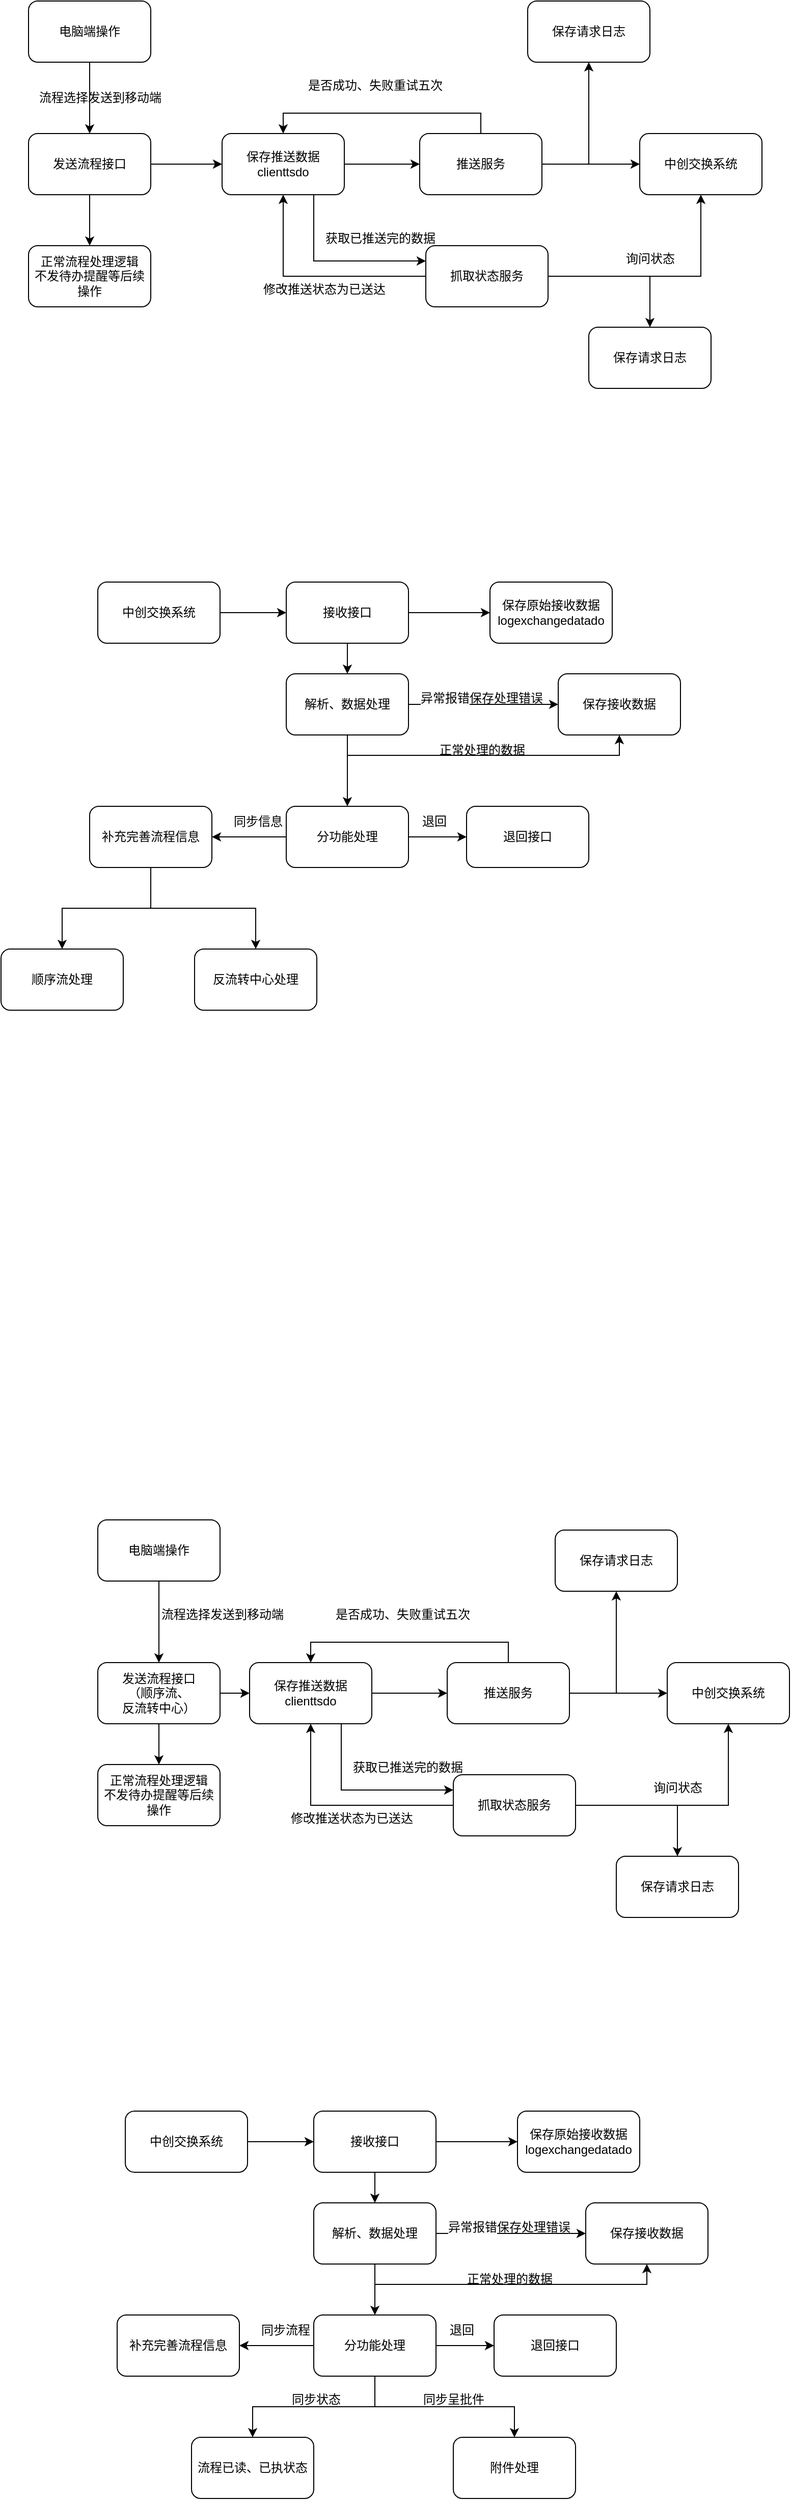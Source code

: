 <mxfile version="23.1.5" type="github">
  <diagram name="第 1 页" id="dwYOAPRFAbXnTIJdFP2D">
    <mxGraphModel dx="1034" dy="1661" grid="1" gridSize="10" guides="1" tooltips="1" connect="1" arrows="1" fold="1" page="1" pageScale="1" pageWidth="827" pageHeight="1169" math="0" shadow="0">
      <root>
        <mxCell id="0" />
        <mxCell id="1" parent="0" />
        <mxCell id="w_-Rmg408Bc-ehyTXncQ-9" style="edgeStyle=orthogonalEdgeStyle;rounded=0;orthogonalLoop=1;jettySize=auto;html=1;exitX=1;exitY=0.5;exitDx=0;exitDy=0;entryX=0;entryY=0.5;entryDx=0;entryDy=0;" edge="1" parent="1" source="w_-Rmg408Bc-ehyTXncQ-1" target="w_-Rmg408Bc-ehyTXncQ-5">
          <mxGeometry relative="1" as="geometry" />
        </mxCell>
        <mxCell id="w_-Rmg408Bc-ehyTXncQ-12" style="edgeStyle=orthogonalEdgeStyle;rounded=0;orthogonalLoop=1;jettySize=auto;html=1;exitX=0.5;exitY=1;exitDx=0;exitDy=0;entryX=0.5;entryY=0;entryDx=0;entryDy=0;" edge="1" parent="1" source="w_-Rmg408Bc-ehyTXncQ-1" target="w_-Rmg408Bc-ehyTXncQ-2">
          <mxGeometry relative="1" as="geometry" />
        </mxCell>
        <mxCell id="w_-Rmg408Bc-ehyTXncQ-1" value="发送流程接口" style="rounded=1;whiteSpace=wrap;html=1;" vertex="1" parent="1">
          <mxGeometry x="30" y="80" width="120" height="60" as="geometry" />
        </mxCell>
        <mxCell id="w_-Rmg408Bc-ehyTXncQ-2" value="正常流程处理逻辑&lt;br&gt;不发待办提醒等后续操作" style="rounded=1;whiteSpace=wrap;html=1;" vertex="1" parent="1">
          <mxGeometry x="30" y="190" width="120" height="60" as="geometry" />
        </mxCell>
        <mxCell id="w_-Rmg408Bc-ehyTXncQ-10" style="edgeStyle=orthogonalEdgeStyle;rounded=0;orthogonalLoop=1;jettySize=auto;html=1;exitX=0.5;exitY=1;exitDx=0;exitDy=0;entryX=0.5;entryY=0;entryDx=0;entryDy=0;" edge="1" parent="1" source="w_-Rmg408Bc-ehyTXncQ-3" target="w_-Rmg408Bc-ehyTXncQ-1">
          <mxGeometry relative="1" as="geometry" />
        </mxCell>
        <mxCell id="w_-Rmg408Bc-ehyTXncQ-3" value="电脑端操作" style="rounded=1;whiteSpace=wrap;html=1;" vertex="1" parent="1">
          <mxGeometry x="30" y="-50" width="120" height="60" as="geometry" />
        </mxCell>
        <mxCell id="w_-Rmg408Bc-ehyTXncQ-4" value="保存原始接收数据logexchangedatado" style="rounded=1;whiteSpace=wrap;html=1;" vertex="1" parent="1">
          <mxGeometry x="483" y="520" width="120" height="60" as="geometry" />
        </mxCell>
        <mxCell id="w_-Rmg408Bc-ehyTXncQ-26" style="edgeStyle=orthogonalEdgeStyle;rounded=0;orthogonalLoop=1;jettySize=auto;html=1;exitX=1;exitY=0.5;exitDx=0;exitDy=0;entryX=0;entryY=0.5;entryDx=0;entryDy=0;" edge="1" parent="1" source="w_-Rmg408Bc-ehyTXncQ-5" target="w_-Rmg408Bc-ehyTXncQ-6">
          <mxGeometry relative="1" as="geometry" />
        </mxCell>
        <mxCell id="w_-Rmg408Bc-ehyTXncQ-41" style="edgeStyle=orthogonalEdgeStyle;rounded=0;orthogonalLoop=1;jettySize=auto;html=1;exitX=0.75;exitY=1;exitDx=0;exitDy=0;entryX=0;entryY=0.25;entryDx=0;entryDy=0;" edge="1" parent="1" source="w_-Rmg408Bc-ehyTXncQ-5" target="w_-Rmg408Bc-ehyTXncQ-37">
          <mxGeometry relative="1" as="geometry" />
        </mxCell>
        <mxCell id="w_-Rmg408Bc-ehyTXncQ-5" value="保存推送数据&lt;br&gt;clienttsdo" style="rounded=1;whiteSpace=wrap;html=1;" vertex="1" parent="1">
          <mxGeometry x="220" y="80" width="120" height="60" as="geometry" />
        </mxCell>
        <mxCell id="w_-Rmg408Bc-ehyTXncQ-33" style="edgeStyle=orthogonalEdgeStyle;rounded=0;orthogonalLoop=1;jettySize=auto;html=1;exitX=1;exitY=0.5;exitDx=0;exitDy=0;entryX=0;entryY=0.5;entryDx=0;entryDy=0;" edge="1" parent="1" source="w_-Rmg408Bc-ehyTXncQ-6" target="w_-Rmg408Bc-ehyTXncQ-7">
          <mxGeometry relative="1" as="geometry" />
        </mxCell>
        <mxCell id="w_-Rmg408Bc-ehyTXncQ-35" style="edgeStyle=orthogonalEdgeStyle;rounded=0;orthogonalLoop=1;jettySize=auto;html=1;exitX=1;exitY=0.5;exitDx=0;exitDy=0;entryX=0.5;entryY=1;entryDx=0;entryDy=0;" edge="1" parent="1" source="w_-Rmg408Bc-ehyTXncQ-6" target="w_-Rmg408Bc-ehyTXncQ-34">
          <mxGeometry relative="1" as="geometry" />
        </mxCell>
        <mxCell id="w_-Rmg408Bc-ehyTXncQ-44" style="edgeStyle=orthogonalEdgeStyle;rounded=0;orthogonalLoop=1;jettySize=auto;html=1;exitX=0.5;exitY=0;exitDx=0;exitDy=0;entryX=0.5;entryY=0;entryDx=0;entryDy=0;" edge="1" parent="1" source="w_-Rmg408Bc-ehyTXncQ-6" target="w_-Rmg408Bc-ehyTXncQ-5">
          <mxGeometry relative="1" as="geometry" />
        </mxCell>
        <mxCell id="w_-Rmg408Bc-ehyTXncQ-6" value="推送服务" style="rounded=1;whiteSpace=wrap;html=1;" vertex="1" parent="1">
          <mxGeometry x="414" y="80" width="120" height="60" as="geometry" />
        </mxCell>
        <mxCell id="w_-Rmg408Bc-ehyTXncQ-7" value="中创交换系统" style="rounded=1;whiteSpace=wrap;html=1;" vertex="1" parent="1">
          <mxGeometry x="630" y="80" width="120" height="60" as="geometry" />
        </mxCell>
        <mxCell id="w_-Rmg408Bc-ehyTXncQ-13" style="edgeStyle=orthogonalEdgeStyle;rounded=0;orthogonalLoop=1;jettySize=auto;html=1;exitX=1;exitY=0.5;exitDx=0;exitDy=0;entryX=0;entryY=0.5;entryDx=0;entryDy=0;" edge="1" parent="1" source="w_-Rmg408Bc-ehyTXncQ-8" target="w_-Rmg408Bc-ehyTXncQ-4">
          <mxGeometry relative="1" as="geometry" />
        </mxCell>
        <mxCell id="w_-Rmg408Bc-ehyTXncQ-15" style="edgeStyle=orthogonalEdgeStyle;rounded=0;orthogonalLoop=1;jettySize=auto;html=1;exitX=0.5;exitY=1;exitDx=0;exitDy=0;entryX=0.5;entryY=0;entryDx=0;entryDy=0;" edge="1" parent="1" source="w_-Rmg408Bc-ehyTXncQ-8" target="w_-Rmg408Bc-ehyTXncQ-14">
          <mxGeometry relative="1" as="geometry" />
        </mxCell>
        <mxCell id="w_-Rmg408Bc-ehyTXncQ-8" value="接收接口" style="rounded=1;whiteSpace=wrap;html=1;" vertex="1" parent="1">
          <mxGeometry x="283" y="520" width="120" height="60" as="geometry" />
        </mxCell>
        <mxCell id="w_-Rmg408Bc-ehyTXncQ-11" value="流程选择发送到移动端" style="text;html=1;align=center;verticalAlign=middle;resizable=0;points=[];autosize=1;strokeColor=none;fillColor=none;" vertex="1" parent="1">
          <mxGeometry x="30" y="30" width="140" height="30" as="geometry" />
        </mxCell>
        <mxCell id="w_-Rmg408Bc-ehyTXncQ-64" style="edgeStyle=orthogonalEdgeStyle;rounded=0;orthogonalLoop=1;jettySize=auto;html=1;exitX=1;exitY=0.5;exitDx=0;exitDy=0;" edge="1" parent="1" source="w_-Rmg408Bc-ehyTXncQ-14" target="w_-Rmg408Bc-ehyTXncQ-60">
          <mxGeometry relative="1" as="geometry" />
        </mxCell>
        <mxCell id="w_-Rmg408Bc-ehyTXncQ-66" style="edgeStyle=orthogonalEdgeStyle;rounded=0;orthogonalLoop=1;jettySize=auto;html=1;exitX=0.5;exitY=1;exitDx=0;exitDy=0;entryX=0.5;entryY=1;entryDx=0;entryDy=0;" edge="1" parent="1" source="w_-Rmg408Bc-ehyTXncQ-14" target="w_-Rmg408Bc-ehyTXncQ-60">
          <mxGeometry relative="1" as="geometry" />
        </mxCell>
        <mxCell id="w_-Rmg408Bc-ehyTXncQ-69" style="edgeStyle=orthogonalEdgeStyle;rounded=0;orthogonalLoop=1;jettySize=auto;html=1;exitX=0.5;exitY=1;exitDx=0;exitDy=0;" edge="1" parent="1" source="w_-Rmg408Bc-ehyTXncQ-14" target="w_-Rmg408Bc-ehyTXncQ-67">
          <mxGeometry relative="1" as="geometry" />
        </mxCell>
        <mxCell id="w_-Rmg408Bc-ehyTXncQ-14" value="解析、数据处理" style="rounded=1;whiteSpace=wrap;html=1;" vertex="1" parent="1">
          <mxGeometry x="283" y="610" width="120" height="60" as="geometry" />
        </mxCell>
        <mxCell id="w_-Rmg408Bc-ehyTXncQ-18" value="&lt;span style=&quot;color: rgb(0, 0, 0); font-family: Helvetica; font-size: 12px; font-style: normal; font-variant-ligatures: normal; font-variant-caps: normal; font-weight: 400; letter-spacing: normal; orphans: 2; text-align: center; text-indent: 0px; text-transform: none; widows: 2; word-spacing: 0px; -webkit-text-stroke-width: 0px; background-color: rgb(251, 251, 251); text-decoration-thickness: initial; text-decoration-style: initial; text-decoration-color: initial; float: none; display: inline !important;&quot;&gt;异常报错&lt;/span&gt;保存处理错误" style="text;whiteSpace=wrap;html=1;" vertex="1" parent="1">
          <mxGeometry x="413" y="620" width="147" height="40" as="geometry" />
        </mxCell>
        <mxCell id="w_-Rmg408Bc-ehyTXncQ-24" style="edgeStyle=orthogonalEdgeStyle;rounded=0;orthogonalLoop=1;jettySize=auto;html=1;exitX=0.5;exitY=1;exitDx=0;exitDy=0;" edge="1" parent="1" source="w_-Rmg408Bc-ehyTXncQ-20" target="w_-Rmg408Bc-ehyTXncQ-23">
          <mxGeometry relative="1" as="geometry" />
        </mxCell>
        <mxCell id="w_-Rmg408Bc-ehyTXncQ-25" style="edgeStyle=orthogonalEdgeStyle;rounded=0;orthogonalLoop=1;jettySize=auto;html=1;exitX=0.5;exitY=1;exitDx=0;exitDy=0;entryX=0.5;entryY=0;entryDx=0;entryDy=0;" edge="1" parent="1" source="w_-Rmg408Bc-ehyTXncQ-20" target="w_-Rmg408Bc-ehyTXncQ-22">
          <mxGeometry relative="1" as="geometry" />
        </mxCell>
        <mxCell id="w_-Rmg408Bc-ehyTXncQ-20" value="&lt;span style=&quot;color: rgb(0, 0, 0); font-family: Helvetica; font-size: 12px; font-style: normal; font-variant-ligatures: normal; font-variant-caps: normal; font-weight: 400; letter-spacing: normal; orphans: 2; text-align: center; text-indent: 0px; text-transform: none; widows: 2; word-spacing: 0px; -webkit-text-stroke-width: 0px; background-color: rgb(251, 251, 251); text-decoration-thickness: initial; text-decoration-style: initial; text-decoration-color: initial; float: none; display: inline !important;&quot;&gt;补充完善流程信息&lt;/span&gt;" style="rounded=1;whiteSpace=wrap;html=1;" vertex="1" parent="1">
          <mxGeometry x="90" y="740" width="120" height="60" as="geometry" />
        </mxCell>
        <mxCell id="w_-Rmg408Bc-ehyTXncQ-22" value="反流转中心处理" style="rounded=1;whiteSpace=wrap;html=1;" vertex="1" parent="1">
          <mxGeometry x="193" y="880" width="120" height="60" as="geometry" />
        </mxCell>
        <mxCell id="w_-Rmg408Bc-ehyTXncQ-23" value="顺序流处理" style="rounded=1;whiteSpace=wrap;html=1;" vertex="1" parent="1">
          <mxGeometry x="3" y="880" width="120" height="60" as="geometry" />
        </mxCell>
        <mxCell id="w_-Rmg408Bc-ehyTXncQ-34" value="保存请求&lt;span style=&quot;background-color: initial;&quot;&gt;日志&lt;/span&gt;" style="rounded=1;whiteSpace=wrap;html=1;" vertex="1" parent="1">
          <mxGeometry x="520" y="-50" width="120" height="60" as="geometry" />
        </mxCell>
        <mxCell id="w_-Rmg408Bc-ehyTXncQ-38" style="edgeStyle=orthogonalEdgeStyle;rounded=0;orthogonalLoop=1;jettySize=auto;html=1;exitX=1;exitY=0.5;exitDx=0;exitDy=0;entryX=0.5;entryY=1;entryDx=0;entryDy=0;" edge="1" parent="1" source="w_-Rmg408Bc-ehyTXncQ-37" target="w_-Rmg408Bc-ehyTXncQ-7">
          <mxGeometry relative="1" as="geometry" />
        </mxCell>
        <mxCell id="w_-Rmg408Bc-ehyTXncQ-40" style="edgeStyle=orthogonalEdgeStyle;rounded=0;orthogonalLoop=1;jettySize=auto;html=1;exitX=0;exitY=0.5;exitDx=0;exitDy=0;entryX=0.5;entryY=1;entryDx=0;entryDy=0;" edge="1" parent="1" source="w_-Rmg408Bc-ehyTXncQ-37" target="w_-Rmg408Bc-ehyTXncQ-5">
          <mxGeometry relative="1" as="geometry" />
        </mxCell>
        <mxCell id="w_-Rmg408Bc-ehyTXncQ-59" style="edgeStyle=orthogonalEdgeStyle;rounded=0;orthogonalLoop=1;jettySize=auto;html=1;exitX=1;exitY=0.5;exitDx=0;exitDy=0;entryX=0.5;entryY=0;entryDx=0;entryDy=0;" edge="1" parent="1" source="w_-Rmg408Bc-ehyTXncQ-37" target="w_-Rmg408Bc-ehyTXncQ-56">
          <mxGeometry relative="1" as="geometry" />
        </mxCell>
        <mxCell id="w_-Rmg408Bc-ehyTXncQ-37" value="抓取状态服务" style="rounded=1;whiteSpace=wrap;html=1;" vertex="1" parent="1">
          <mxGeometry x="420" y="190" width="120" height="60" as="geometry" />
        </mxCell>
        <mxCell id="w_-Rmg408Bc-ehyTXncQ-39" value="询问状态" style="text;html=1;align=center;verticalAlign=middle;resizable=0;points=[];autosize=1;strokeColor=none;fillColor=none;" vertex="1" parent="1">
          <mxGeometry x="605" y="188" width="70" height="30" as="geometry" />
        </mxCell>
        <mxCell id="w_-Rmg408Bc-ehyTXncQ-42" value="获取已推送完的数据" style="text;html=1;align=center;verticalAlign=middle;resizable=0;points=[];autosize=1;strokeColor=none;fillColor=none;" vertex="1" parent="1">
          <mxGeometry x="310" y="168" width="130" height="30" as="geometry" />
        </mxCell>
        <mxCell id="w_-Rmg408Bc-ehyTXncQ-43" value="修改推送状态为已送达" style="text;html=1;align=center;verticalAlign=middle;resizable=0;points=[];autosize=1;strokeColor=none;fillColor=none;" vertex="1" parent="1">
          <mxGeometry x="250" y="218" width="140" height="30" as="geometry" />
        </mxCell>
        <mxCell id="w_-Rmg408Bc-ehyTXncQ-45" value="是否成功、失败重试五次" style="text;html=1;align=center;verticalAlign=middle;resizable=0;points=[];autosize=1;strokeColor=none;fillColor=none;" vertex="1" parent="1">
          <mxGeometry x="290" y="18" width="160" height="30" as="geometry" />
        </mxCell>
        <mxCell id="w_-Rmg408Bc-ehyTXncQ-55" style="edgeStyle=orthogonalEdgeStyle;rounded=0;orthogonalLoop=1;jettySize=auto;html=1;exitX=1;exitY=0.5;exitDx=0;exitDy=0;entryX=0;entryY=0.5;entryDx=0;entryDy=0;" edge="1" parent="1" source="w_-Rmg408Bc-ehyTXncQ-54" target="w_-Rmg408Bc-ehyTXncQ-8">
          <mxGeometry relative="1" as="geometry" />
        </mxCell>
        <mxCell id="w_-Rmg408Bc-ehyTXncQ-54" value="中创交换系统" style="rounded=1;whiteSpace=wrap;html=1;" vertex="1" parent="1">
          <mxGeometry x="98" y="520" width="120" height="60" as="geometry" />
        </mxCell>
        <mxCell id="w_-Rmg408Bc-ehyTXncQ-56" value="保存请求日志" style="rounded=1;whiteSpace=wrap;html=1;" vertex="1" parent="1">
          <mxGeometry x="580" y="270" width="120" height="60" as="geometry" />
        </mxCell>
        <mxCell id="w_-Rmg408Bc-ehyTXncQ-60" value="保存接收数据" style="rounded=1;whiteSpace=wrap;html=1;" vertex="1" parent="1">
          <mxGeometry x="550" y="610" width="120" height="60" as="geometry" />
        </mxCell>
        <mxCell id="w_-Rmg408Bc-ehyTXncQ-65" value="正常处理的数据" style="text;html=1;align=center;verticalAlign=middle;resizable=0;points=[];autosize=1;strokeColor=none;fillColor=none;" vertex="1" parent="1">
          <mxGeometry x="420" y="670" width="110" height="30" as="geometry" />
        </mxCell>
        <mxCell id="w_-Rmg408Bc-ehyTXncQ-71" style="edgeStyle=orthogonalEdgeStyle;rounded=0;orthogonalLoop=1;jettySize=auto;html=1;exitX=0;exitY=0.5;exitDx=0;exitDy=0;entryX=1;entryY=0.5;entryDx=0;entryDy=0;" edge="1" parent="1" source="w_-Rmg408Bc-ehyTXncQ-67" target="w_-Rmg408Bc-ehyTXncQ-20">
          <mxGeometry relative="1" as="geometry" />
        </mxCell>
        <mxCell id="w_-Rmg408Bc-ehyTXncQ-73" style="edgeStyle=orthogonalEdgeStyle;rounded=0;orthogonalLoop=1;jettySize=auto;html=1;exitX=1;exitY=0.5;exitDx=0;exitDy=0;" edge="1" parent="1" source="w_-Rmg408Bc-ehyTXncQ-67" target="w_-Rmg408Bc-ehyTXncQ-72">
          <mxGeometry relative="1" as="geometry" />
        </mxCell>
        <mxCell id="w_-Rmg408Bc-ehyTXncQ-67" value="分功能处理" style="rounded=1;whiteSpace=wrap;html=1;" vertex="1" parent="1">
          <mxGeometry x="283" y="740" width="120" height="60" as="geometry" />
        </mxCell>
        <mxCell id="w_-Rmg408Bc-ehyTXncQ-70" value="同步信息" style="text;html=1;align=center;verticalAlign=middle;resizable=0;points=[];autosize=1;strokeColor=none;fillColor=none;" vertex="1" parent="1">
          <mxGeometry x="220" y="740" width="70" height="30" as="geometry" />
        </mxCell>
        <mxCell id="w_-Rmg408Bc-ehyTXncQ-72" value="退回接口" style="rounded=1;whiteSpace=wrap;html=1;" vertex="1" parent="1">
          <mxGeometry x="460" y="740" width="120" height="60" as="geometry" />
        </mxCell>
        <mxCell id="w_-Rmg408Bc-ehyTXncQ-74" value="退回" style="text;html=1;align=center;verticalAlign=middle;resizable=0;points=[];autosize=1;strokeColor=none;fillColor=none;" vertex="1" parent="1">
          <mxGeometry x="403" y="740" width="50" height="30" as="geometry" />
        </mxCell>
        <mxCell id="w_-Rmg408Bc-ehyTXncQ-76" style="edgeStyle=orthogonalEdgeStyle;rounded=0;orthogonalLoop=1;jettySize=auto;html=1;exitX=1;exitY=0.5;exitDx=0;exitDy=0;entryX=0;entryY=0.5;entryDx=0;entryDy=0;" edge="1" parent="1" source="w_-Rmg408Bc-ehyTXncQ-78" target="w_-Rmg408Bc-ehyTXncQ-85">
          <mxGeometry relative="1" as="geometry" />
        </mxCell>
        <mxCell id="w_-Rmg408Bc-ehyTXncQ-77" style="edgeStyle=orthogonalEdgeStyle;rounded=0;orthogonalLoop=1;jettySize=auto;html=1;exitX=0.5;exitY=1;exitDx=0;exitDy=0;entryX=0.5;entryY=0;entryDx=0;entryDy=0;" edge="1" parent="1" source="w_-Rmg408Bc-ehyTXncQ-78" target="w_-Rmg408Bc-ehyTXncQ-79">
          <mxGeometry relative="1" as="geometry" />
        </mxCell>
        <mxCell id="w_-Rmg408Bc-ehyTXncQ-78" value="发送流程接口&lt;br&gt;（顺序流、&lt;br&gt;反流转中心）" style="rounded=1;whiteSpace=wrap;html=1;" vertex="1" parent="1">
          <mxGeometry x="98" y="1580" width="120" height="60" as="geometry" />
        </mxCell>
        <mxCell id="w_-Rmg408Bc-ehyTXncQ-79" value="正常流程处理逻辑&lt;br&gt;不发待办提醒等后续操作" style="rounded=1;whiteSpace=wrap;html=1;" vertex="1" parent="1">
          <mxGeometry x="98" y="1680" width="120" height="60" as="geometry" />
        </mxCell>
        <mxCell id="w_-Rmg408Bc-ehyTXncQ-134" style="edgeStyle=orthogonalEdgeStyle;rounded=0;orthogonalLoop=1;jettySize=auto;html=1;exitX=0.5;exitY=1;exitDx=0;exitDy=0;entryX=0.5;entryY=0;entryDx=0;entryDy=0;" edge="1" parent="1" source="w_-Rmg408Bc-ehyTXncQ-81" target="w_-Rmg408Bc-ehyTXncQ-78">
          <mxGeometry relative="1" as="geometry" />
        </mxCell>
        <mxCell id="w_-Rmg408Bc-ehyTXncQ-81" value="电脑端操作" style="rounded=1;whiteSpace=wrap;html=1;" vertex="1" parent="1">
          <mxGeometry x="98" y="1440" width="120" height="60" as="geometry" />
        </mxCell>
        <mxCell id="w_-Rmg408Bc-ehyTXncQ-82" value="保存原始接收数据logexchangedatado" style="rounded=1;whiteSpace=wrap;html=1;" vertex="1" parent="1">
          <mxGeometry x="510" y="2020" width="120" height="60" as="geometry" />
        </mxCell>
        <mxCell id="w_-Rmg408Bc-ehyTXncQ-83" style="edgeStyle=orthogonalEdgeStyle;rounded=0;orthogonalLoop=1;jettySize=auto;html=1;exitX=1;exitY=0.5;exitDx=0;exitDy=0;entryX=0;entryY=0.5;entryDx=0;entryDy=0;" edge="1" parent="1" source="w_-Rmg408Bc-ehyTXncQ-85" target="w_-Rmg408Bc-ehyTXncQ-89">
          <mxGeometry relative="1" as="geometry" />
        </mxCell>
        <mxCell id="w_-Rmg408Bc-ehyTXncQ-84" style="edgeStyle=orthogonalEdgeStyle;rounded=0;orthogonalLoop=1;jettySize=auto;html=1;exitX=0.75;exitY=1;exitDx=0;exitDy=0;entryX=0;entryY=0.25;entryDx=0;entryDy=0;" edge="1" parent="1" source="w_-Rmg408Bc-ehyTXncQ-85" target="w_-Rmg408Bc-ehyTXncQ-109">
          <mxGeometry relative="1" as="geometry" />
        </mxCell>
        <mxCell id="w_-Rmg408Bc-ehyTXncQ-85" value="保存推送数据&lt;br&gt;clienttsdo" style="rounded=1;whiteSpace=wrap;html=1;" vertex="1" parent="1">
          <mxGeometry x="247" y="1580" width="120" height="60" as="geometry" />
        </mxCell>
        <mxCell id="w_-Rmg408Bc-ehyTXncQ-86" style="edgeStyle=orthogonalEdgeStyle;rounded=0;orthogonalLoop=1;jettySize=auto;html=1;exitX=1;exitY=0.5;exitDx=0;exitDy=0;entryX=0;entryY=0.5;entryDx=0;entryDy=0;" edge="1" parent="1" source="w_-Rmg408Bc-ehyTXncQ-89" target="w_-Rmg408Bc-ehyTXncQ-90">
          <mxGeometry relative="1" as="geometry" />
        </mxCell>
        <mxCell id="w_-Rmg408Bc-ehyTXncQ-87" style="edgeStyle=orthogonalEdgeStyle;rounded=0;orthogonalLoop=1;jettySize=auto;html=1;exitX=1;exitY=0.5;exitDx=0;exitDy=0;entryX=0.5;entryY=1;entryDx=0;entryDy=0;" edge="1" parent="1" source="w_-Rmg408Bc-ehyTXncQ-89" target="w_-Rmg408Bc-ehyTXncQ-105">
          <mxGeometry relative="1" as="geometry" />
        </mxCell>
        <mxCell id="w_-Rmg408Bc-ehyTXncQ-88" style="edgeStyle=orthogonalEdgeStyle;rounded=0;orthogonalLoop=1;jettySize=auto;html=1;exitX=0.5;exitY=0;exitDx=0;exitDy=0;entryX=0.5;entryY=0;entryDx=0;entryDy=0;" edge="1" parent="1" source="w_-Rmg408Bc-ehyTXncQ-89" target="w_-Rmg408Bc-ehyTXncQ-85">
          <mxGeometry relative="1" as="geometry" />
        </mxCell>
        <mxCell id="w_-Rmg408Bc-ehyTXncQ-89" value="推送服务" style="rounded=1;whiteSpace=wrap;html=1;" vertex="1" parent="1">
          <mxGeometry x="441" y="1580" width="120" height="60" as="geometry" />
        </mxCell>
        <mxCell id="w_-Rmg408Bc-ehyTXncQ-90" value="中创交换系统" style="rounded=1;whiteSpace=wrap;html=1;" vertex="1" parent="1">
          <mxGeometry x="657" y="1580" width="120" height="60" as="geometry" />
        </mxCell>
        <mxCell id="w_-Rmg408Bc-ehyTXncQ-91" style="edgeStyle=orthogonalEdgeStyle;rounded=0;orthogonalLoop=1;jettySize=auto;html=1;exitX=1;exitY=0.5;exitDx=0;exitDy=0;entryX=0;entryY=0.5;entryDx=0;entryDy=0;" edge="1" parent="1" source="w_-Rmg408Bc-ehyTXncQ-93" target="w_-Rmg408Bc-ehyTXncQ-82">
          <mxGeometry relative="1" as="geometry" />
        </mxCell>
        <mxCell id="w_-Rmg408Bc-ehyTXncQ-92" style="edgeStyle=orthogonalEdgeStyle;rounded=0;orthogonalLoop=1;jettySize=auto;html=1;exitX=0.5;exitY=1;exitDx=0;exitDy=0;entryX=0.5;entryY=0;entryDx=0;entryDy=0;" edge="1" parent="1" source="w_-Rmg408Bc-ehyTXncQ-93" target="w_-Rmg408Bc-ehyTXncQ-98">
          <mxGeometry relative="1" as="geometry" />
        </mxCell>
        <mxCell id="w_-Rmg408Bc-ehyTXncQ-93" value="接收接口" style="rounded=1;whiteSpace=wrap;html=1;" vertex="1" parent="1">
          <mxGeometry x="310" y="2020" width="120" height="60" as="geometry" />
        </mxCell>
        <mxCell id="w_-Rmg408Bc-ehyTXncQ-94" value="流程选择发送到移动端" style="text;html=1;align=center;verticalAlign=middle;resizable=0;points=[];autosize=1;strokeColor=none;fillColor=none;" vertex="1" parent="1">
          <mxGeometry x="150" y="1518" width="140" height="30" as="geometry" />
        </mxCell>
        <mxCell id="w_-Rmg408Bc-ehyTXncQ-95" style="edgeStyle=orthogonalEdgeStyle;rounded=0;orthogonalLoop=1;jettySize=auto;html=1;exitX=1;exitY=0.5;exitDx=0;exitDy=0;" edge="1" parent="1" source="w_-Rmg408Bc-ehyTXncQ-98" target="w_-Rmg408Bc-ehyTXncQ-117">
          <mxGeometry relative="1" as="geometry" />
        </mxCell>
        <mxCell id="w_-Rmg408Bc-ehyTXncQ-96" style="edgeStyle=orthogonalEdgeStyle;rounded=0;orthogonalLoop=1;jettySize=auto;html=1;exitX=0.5;exitY=1;exitDx=0;exitDy=0;entryX=0.5;entryY=1;entryDx=0;entryDy=0;" edge="1" parent="1" source="w_-Rmg408Bc-ehyTXncQ-98" target="w_-Rmg408Bc-ehyTXncQ-117">
          <mxGeometry relative="1" as="geometry" />
        </mxCell>
        <mxCell id="w_-Rmg408Bc-ehyTXncQ-97" style="edgeStyle=orthogonalEdgeStyle;rounded=0;orthogonalLoop=1;jettySize=auto;html=1;exitX=0.5;exitY=1;exitDx=0;exitDy=0;" edge="1" parent="1" source="w_-Rmg408Bc-ehyTXncQ-98" target="w_-Rmg408Bc-ehyTXncQ-121">
          <mxGeometry relative="1" as="geometry" />
        </mxCell>
        <mxCell id="w_-Rmg408Bc-ehyTXncQ-98" value="解析、数据处理" style="rounded=1;whiteSpace=wrap;html=1;" vertex="1" parent="1">
          <mxGeometry x="310" y="2110" width="120" height="60" as="geometry" />
        </mxCell>
        <mxCell id="w_-Rmg408Bc-ehyTXncQ-99" value="&lt;span style=&quot;color: rgb(0, 0, 0); font-family: Helvetica; font-size: 12px; font-style: normal; font-variant-ligatures: normal; font-variant-caps: normal; font-weight: 400; letter-spacing: normal; orphans: 2; text-align: center; text-indent: 0px; text-transform: none; widows: 2; word-spacing: 0px; -webkit-text-stroke-width: 0px; background-color: rgb(251, 251, 251); text-decoration-thickness: initial; text-decoration-style: initial; text-decoration-color: initial; float: none; display: inline !important;&quot;&gt;异常报错&lt;/span&gt;保存处理错误" style="text;whiteSpace=wrap;html=1;" vertex="1" parent="1">
          <mxGeometry x="440" y="2120" width="147" height="40" as="geometry" />
        </mxCell>
        <mxCell id="w_-Rmg408Bc-ehyTXncQ-102" value="&lt;span style=&quot;color: rgb(0, 0, 0); font-family: Helvetica; font-size: 12px; font-style: normal; font-variant-ligatures: normal; font-variant-caps: normal; font-weight: 400; letter-spacing: normal; orphans: 2; text-align: center; text-indent: 0px; text-transform: none; widows: 2; word-spacing: 0px; -webkit-text-stroke-width: 0px; background-color: rgb(251, 251, 251); text-decoration-thickness: initial; text-decoration-style: initial; text-decoration-color: initial; float: none; display: inline !important;&quot;&gt;补充完善流程信息&lt;/span&gt;" style="rounded=1;whiteSpace=wrap;html=1;" vertex="1" parent="1">
          <mxGeometry x="117" y="2220" width="120" height="60" as="geometry" />
        </mxCell>
        <mxCell id="w_-Rmg408Bc-ehyTXncQ-105" value="保存请求&lt;span style=&quot;background-color: initial;&quot;&gt;日志&lt;/span&gt;" style="rounded=1;whiteSpace=wrap;html=1;" vertex="1" parent="1">
          <mxGeometry x="547" y="1450" width="120" height="60" as="geometry" />
        </mxCell>
        <mxCell id="w_-Rmg408Bc-ehyTXncQ-106" style="edgeStyle=orthogonalEdgeStyle;rounded=0;orthogonalLoop=1;jettySize=auto;html=1;exitX=1;exitY=0.5;exitDx=0;exitDy=0;entryX=0.5;entryY=1;entryDx=0;entryDy=0;" edge="1" parent="1" source="w_-Rmg408Bc-ehyTXncQ-109" target="w_-Rmg408Bc-ehyTXncQ-90">
          <mxGeometry relative="1" as="geometry" />
        </mxCell>
        <mxCell id="w_-Rmg408Bc-ehyTXncQ-107" style="edgeStyle=orthogonalEdgeStyle;rounded=0;orthogonalLoop=1;jettySize=auto;html=1;exitX=0;exitY=0.5;exitDx=0;exitDy=0;entryX=0.5;entryY=1;entryDx=0;entryDy=0;" edge="1" parent="1" source="w_-Rmg408Bc-ehyTXncQ-109" target="w_-Rmg408Bc-ehyTXncQ-85">
          <mxGeometry relative="1" as="geometry" />
        </mxCell>
        <mxCell id="w_-Rmg408Bc-ehyTXncQ-108" style="edgeStyle=orthogonalEdgeStyle;rounded=0;orthogonalLoop=1;jettySize=auto;html=1;exitX=1;exitY=0.5;exitDx=0;exitDy=0;entryX=0.5;entryY=0;entryDx=0;entryDy=0;" edge="1" parent="1" source="w_-Rmg408Bc-ehyTXncQ-109" target="w_-Rmg408Bc-ehyTXncQ-116">
          <mxGeometry relative="1" as="geometry" />
        </mxCell>
        <mxCell id="w_-Rmg408Bc-ehyTXncQ-109" value="抓取状态服务" style="rounded=1;whiteSpace=wrap;html=1;" vertex="1" parent="1">
          <mxGeometry x="447" y="1690" width="120" height="60" as="geometry" />
        </mxCell>
        <mxCell id="w_-Rmg408Bc-ehyTXncQ-110" value="询问状态" style="text;html=1;align=center;verticalAlign=middle;resizable=0;points=[];autosize=1;strokeColor=none;fillColor=none;" vertex="1" parent="1">
          <mxGeometry x="632" y="1688" width="70" height="30" as="geometry" />
        </mxCell>
        <mxCell id="w_-Rmg408Bc-ehyTXncQ-111" value="获取已推送完的数据" style="text;html=1;align=center;verticalAlign=middle;resizable=0;points=[];autosize=1;strokeColor=none;fillColor=none;" vertex="1" parent="1">
          <mxGeometry x="337" y="1668" width="130" height="30" as="geometry" />
        </mxCell>
        <mxCell id="w_-Rmg408Bc-ehyTXncQ-112" value="修改推送状态为已送达" style="text;html=1;align=center;verticalAlign=middle;resizable=0;points=[];autosize=1;strokeColor=none;fillColor=none;" vertex="1" parent="1">
          <mxGeometry x="277" y="1718" width="140" height="30" as="geometry" />
        </mxCell>
        <mxCell id="w_-Rmg408Bc-ehyTXncQ-113" value="是否成功、失败重试五次" style="text;html=1;align=center;verticalAlign=middle;resizable=0;points=[];autosize=1;strokeColor=none;fillColor=none;" vertex="1" parent="1">
          <mxGeometry x="317" y="1518" width="160" height="30" as="geometry" />
        </mxCell>
        <mxCell id="w_-Rmg408Bc-ehyTXncQ-114" style="edgeStyle=orthogonalEdgeStyle;rounded=0;orthogonalLoop=1;jettySize=auto;html=1;exitX=1;exitY=0.5;exitDx=0;exitDy=0;entryX=0;entryY=0.5;entryDx=0;entryDy=0;" edge="1" parent="1" source="w_-Rmg408Bc-ehyTXncQ-115" target="w_-Rmg408Bc-ehyTXncQ-93">
          <mxGeometry relative="1" as="geometry" />
        </mxCell>
        <mxCell id="w_-Rmg408Bc-ehyTXncQ-115" value="中创交换系统" style="rounded=1;whiteSpace=wrap;html=1;" vertex="1" parent="1">
          <mxGeometry x="125" y="2020" width="120" height="60" as="geometry" />
        </mxCell>
        <mxCell id="w_-Rmg408Bc-ehyTXncQ-116" value="保存请求日志" style="rounded=1;whiteSpace=wrap;html=1;" vertex="1" parent="1">
          <mxGeometry x="607" y="1770" width="120" height="60" as="geometry" />
        </mxCell>
        <mxCell id="w_-Rmg408Bc-ehyTXncQ-117" value="保存接收数据" style="rounded=1;whiteSpace=wrap;html=1;" vertex="1" parent="1">
          <mxGeometry x="577" y="2110" width="120" height="60" as="geometry" />
        </mxCell>
        <mxCell id="w_-Rmg408Bc-ehyTXncQ-118" value="正常处理的数据" style="text;html=1;align=center;verticalAlign=middle;resizable=0;points=[];autosize=1;strokeColor=none;fillColor=none;" vertex="1" parent="1">
          <mxGeometry x="447" y="2170" width="110" height="30" as="geometry" />
        </mxCell>
        <mxCell id="w_-Rmg408Bc-ehyTXncQ-119" style="edgeStyle=orthogonalEdgeStyle;rounded=0;orthogonalLoop=1;jettySize=auto;html=1;exitX=0;exitY=0.5;exitDx=0;exitDy=0;entryX=1;entryY=0.5;entryDx=0;entryDy=0;" edge="1" parent="1" source="w_-Rmg408Bc-ehyTXncQ-121" target="w_-Rmg408Bc-ehyTXncQ-102">
          <mxGeometry relative="1" as="geometry" />
        </mxCell>
        <mxCell id="w_-Rmg408Bc-ehyTXncQ-120" style="edgeStyle=orthogonalEdgeStyle;rounded=0;orthogonalLoop=1;jettySize=auto;html=1;exitX=1;exitY=0.5;exitDx=0;exitDy=0;" edge="1" parent="1" source="w_-Rmg408Bc-ehyTXncQ-121" target="w_-Rmg408Bc-ehyTXncQ-123">
          <mxGeometry relative="1" as="geometry" />
        </mxCell>
        <mxCell id="w_-Rmg408Bc-ehyTXncQ-126" style="edgeStyle=orthogonalEdgeStyle;rounded=0;orthogonalLoop=1;jettySize=auto;html=1;exitX=0.5;exitY=1;exitDx=0;exitDy=0;entryX=0.5;entryY=0;entryDx=0;entryDy=0;" edge="1" parent="1" source="w_-Rmg408Bc-ehyTXncQ-121" target="w_-Rmg408Bc-ehyTXncQ-125">
          <mxGeometry relative="1" as="geometry" />
        </mxCell>
        <mxCell id="w_-Rmg408Bc-ehyTXncQ-131" style="edgeStyle=orthogonalEdgeStyle;rounded=0;orthogonalLoop=1;jettySize=auto;html=1;exitX=0.5;exitY=1;exitDx=0;exitDy=0;entryX=0.5;entryY=0;entryDx=0;entryDy=0;" edge="1" parent="1" source="w_-Rmg408Bc-ehyTXncQ-121" target="w_-Rmg408Bc-ehyTXncQ-130">
          <mxGeometry relative="1" as="geometry" />
        </mxCell>
        <mxCell id="w_-Rmg408Bc-ehyTXncQ-121" value="分功能处理" style="rounded=1;whiteSpace=wrap;html=1;" vertex="1" parent="1">
          <mxGeometry x="310" y="2220" width="120" height="60" as="geometry" />
        </mxCell>
        <mxCell id="w_-Rmg408Bc-ehyTXncQ-122" value="同步流程" style="text;html=1;align=center;verticalAlign=middle;resizable=0;points=[];autosize=1;strokeColor=none;fillColor=none;" vertex="1" parent="1">
          <mxGeometry x="247" y="2220" width="70" height="30" as="geometry" />
        </mxCell>
        <mxCell id="w_-Rmg408Bc-ehyTXncQ-123" value="退回接口" style="rounded=1;whiteSpace=wrap;html=1;" vertex="1" parent="1">
          <mxGeometry x="487" y="2220" width="120" height="60" as="geometry" />
        </mxCell>
        <mxCell id="w_-Rmg408Bc-ehyTXncQ-124" value="退回" style="text;html=1;align=center;verticalAlign=middle;resizable=0;points=[];autosize=1;strokeColor=none;fillColor=none;" vertex="1" parent="1">
          <mxGeometry x="430" y="2220" width="50" height="30" as="geometry" />
        </mxCell>
        <mxCell id="w_-Rmg408Bc-ehyTXncQ-125" value="附件处理" style="rounded=1;whiteSpace=wrap;html=1;" vertex="1" parent="1">
          <mxGeometry x="447" y="2340" width="120" height="60" as="geometry" />
        </mxCell>
        <mxCell id="w_-Rmg408Bc-ehyTXncQ-128" value="同步呈批件" style="text;html=1;align=center;verticalAlign=middle;resizable=0;points=[];autosize=1;strokeColor=none;fillColor=none;" vertex="1" parent="1">
          <mxGeometry x="407" y="2288" width="80" height="30" as="geometry" />
        </mxCell>
        <mxCell id="w_-Rmg408Bc-ehyTXncQ-130" value="流程已读、已执状态" style="rounded=1;whiteSpace=wrap;html=1;" vertex="1" parent="1">
          <mxGeometry x="190" y="2340" width="120" height="60" as="geometry" />
        </mxCell>
        <mxCell id="w_-Rmg408Bc-ehyTXncQ-132" value="同步状态" style="text;html=1;align=center;verticalAlign=middle;resizable=0;points=[];autosize=1;strokeColor=none;fillColor=none;" vertex="1" parent="1">
          <mxGeometry x="277" y="2288" width="70" height="30" as="geometry" />
        </mxCell>
      </root>
    </mxGraphModel>
  </diagram>
</mxfile>
